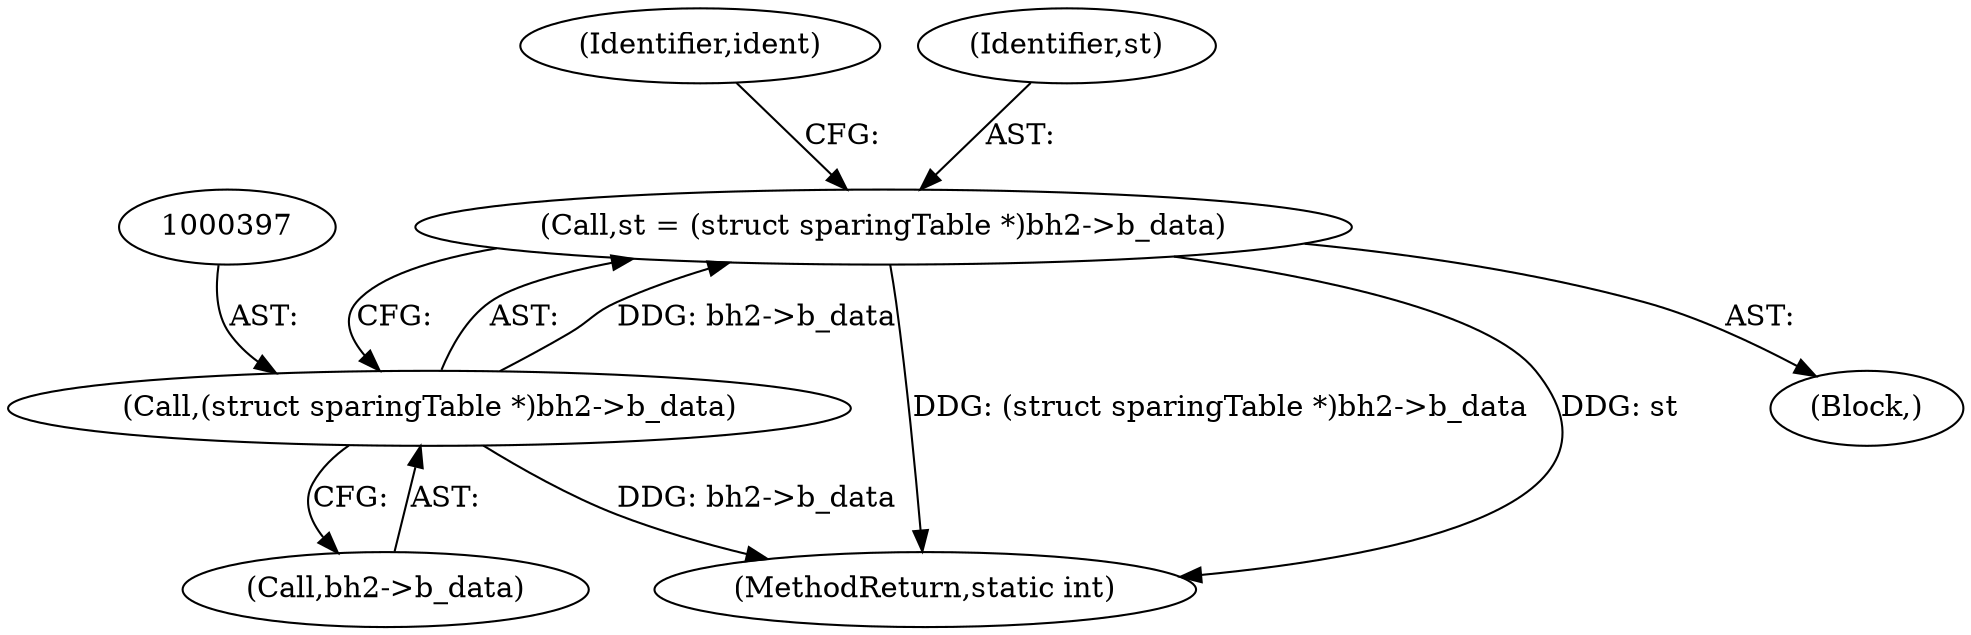 digraph "0_linux_adee11b2085bee90bd8f4f52123ffb07882d6256@pointer" {
"1000394" [label="(Call,st = (struct sparingTable *)bh2->b_data)"];
"1000396" [label="(Call,(struct sparingTable *)bh2->b_data)"];
"1000664" [label="(MethodReturn,static int)"];
"1000404" [label="(Identifier,ident)"];
"1000398" [label="(Call,bh2->b_data)"];
"1000396" [label="(Call,(struct sparingTable *)bh2->b_data)"];
"1000394" [label="(Call,st = (struct sparingTable *)bh2->b_data)"];
"1000360" [label="(Block,)"];
"1000395" [label="(Identifier,st)"];
"1000394" -> "1000360"  [label="AST: "];
"1000394" -> "1000396"  [label="CFG: "];
"1000395" -> "1000394"  [label="AST: "];
"1000396" -> "1000394"  [label="AST: "];
"1000404" -> "1000394"  [label="CFG: "];
"1000394" -> "1000664"  [label="DDG: (struct sparingTable *)bh2->b_data"];
"1000394" -> "1000664"  [label="DDG: st"];
"1000396" -> "1000394"  [label="DDG: bh2->b_data"];
"1000396" -> "1000398"  [label="CFG: "];
"1000397" -> "1000396"  [label="AST: "];
"1000398" -> "1000396"  [label="AST: "];
"1000396" -> "1000664"  [label="DDG: bh2->b_data"];
}
